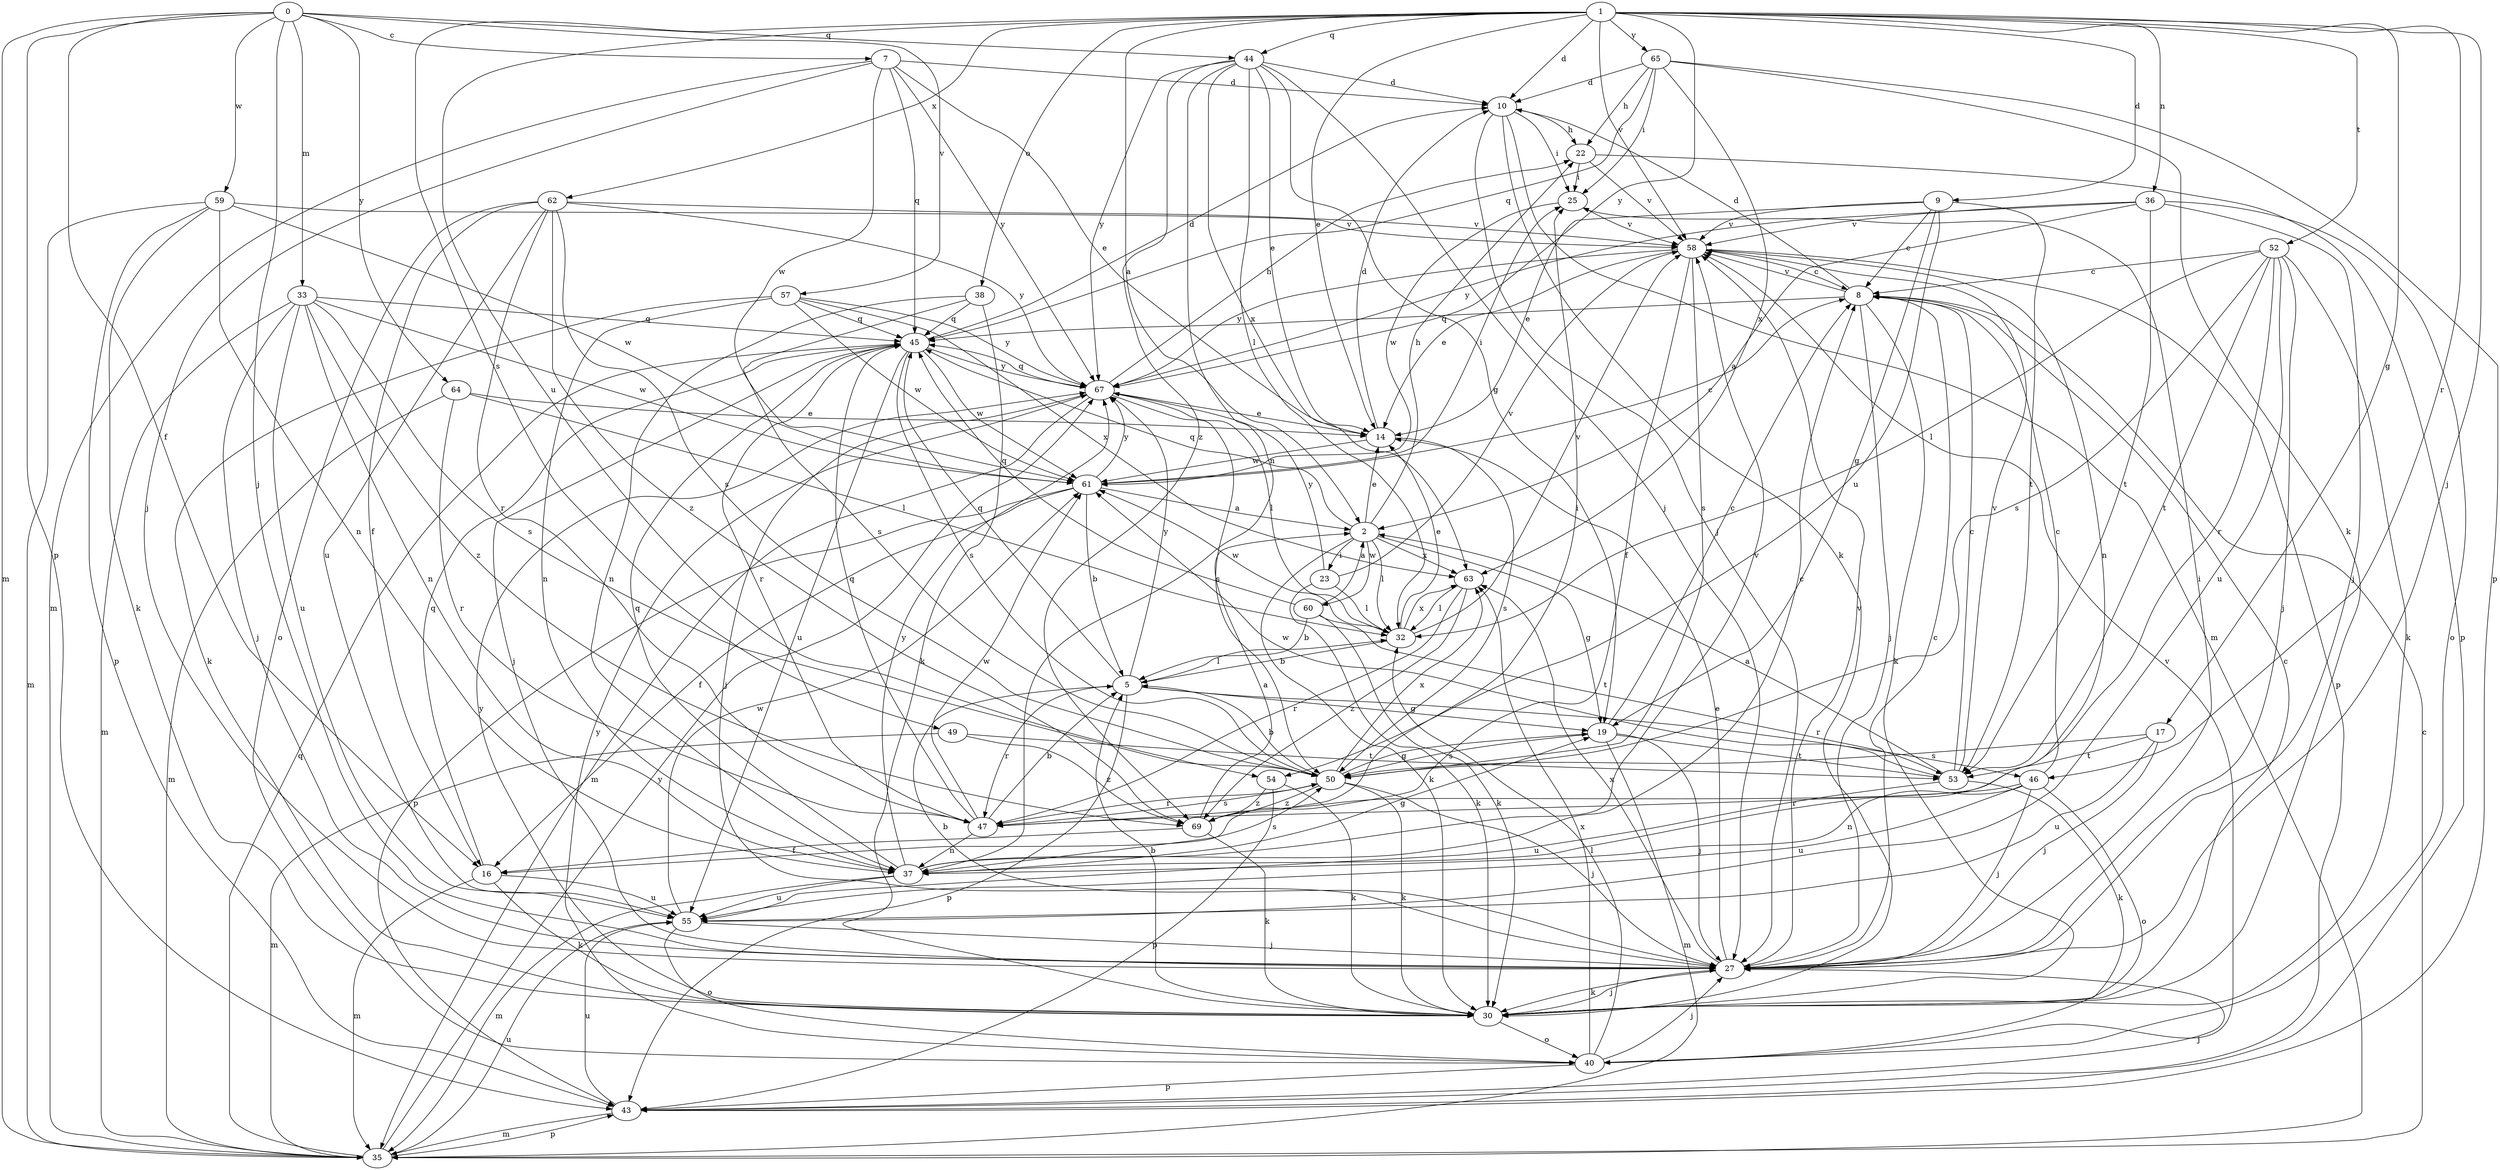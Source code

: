 strict digraph  {
0;
1;
2;
5;
7;
8;
9;
10;
14;
16;
17;
19;
22;
23;
25;
27;
30;
32;
33;
35;
36;
37;
38;
40;
43;
44;
45;
46;
47;
49;
50;
52;
53;
54;
55;
57;
58;
59;
60;
61;
62;
63;
64;
65;
67;
69;
0 -> 7  [label=c];
0 -> 16  [label=f];
0 -> 27  [label=j];
0 -> 33  [label=m];
0 -> 35  [label=m];
0 -> 43  [label=p];
0 -> 44  [label=q];
0 -> 57  [label=v];
0 -> 59  [label=w];
0 -> 64  [label=y];
1 -> 2  [label=a];
1 -> 9  [label=d];
1 -> 10  [label=d];
1 -> 14  [label=e];
1 -> 17  [label=g];
1 -> 27  [label=j];
1 -> 36  [label=n];
1 -> 38  [label=o];
1 -> 44  [label=q];
1 -> 46  [label=r];
1 -> 49  [label=s];
1 -> 52  [label=t];
1 -> 54  [label=u];
1 -> 58  [label=v];
1 -> 62  [label=x];
1 -> 65  [label=y];
1 -> 67  [label=y];
2 -> 14  [label=e];
2 -> 19  [label=g];
2 -> 22  [label=h];
2 -> 23  [label=i];
2 -> 30  [label=k];
2 -> 32  [label=l];
2 -> 45  [label=q];
2 -> 60  [label=w];
2 -> 63  [label=x];
5 -> 19  [label=g];
5 -> 32  [label=l];
5 -> 43  [label=p];
5 -> 45  [label=q];
5 -> 46  [label=r];
5 -> 47  [label=r];
5 -> 67  [label=y];
7 -> 10  [label=d];
7 -> 14  [label=e];
7 -> 27  [label=j];
7 -> 35  [label=m];
7 -> 45  [label=q];
7 -> 61  [label=w];
7 -> 67  [label=y];
8 -> 10  [label=d];
8 -> 27  [label=j];
8 -> 30  [label=k];
8 -> 45  [label=q];
8 -> 58  [label=v];
9 -> 8  [label=c];
9 -> 14  [label=e];
9 -> 19  [label=g];
9 -> 53  [label=t];
9 -> 54  [label=u];
9 -> 58  [label=v];
10 -> 22  [label=h];
10 -> 25  [label=i];
10 -> 27  [label=j];
10 -> 30  [label=k];
10 -> 35  [label=m];
14 -> 10  [label=d];
14 -> 50  [label=s];
14 -> 61  [label=w];
16 -> 30  [label=k];
16 -> 35  [label=m];
16 -> 45  [label=q];
16 -> 55  [label=u];
17 -> 27  [label=j];
17 -> 50  [label=s];
17 -> 53  [label=t];
17 -> 55  [label=u];
19 -> 8  [label=c];
19 -> 27  [label=j];
19 -> 35  [label=m];
19 -> 50  [label=s];
19 -> 53  [label=t];
22 -> 25  [label=i];
22 -> 43  [label=p];
22 -> 58  [label=v];
23 -> 30  [label=k];
23 -> 32  [label=l];
23 -> 58  [label=v];
23 -> 67  [label=y];
25 -> 58  [label=v];
25 -> 61  [label=w];
27 -> 5  [label=b];
27 -> 8  [label=c];
27 -> 14  [label=e];
27 -> 25  [label=i];
27 -> 30  [label=k];
27 -> 58  [label=v];
27 -> 63  [label=x];
30 -> 5  [label=b];
30 -> 8  [label=c];
30 -> 27  [label=j];
30 -> 40  [label=o];
30 -> 67  [label=y];
32 -> 5  [label=b];
32 -> 14  [label=e];
32 -> 58  [label=v];
32 -> 61  [label=w];
32 -> 63  [label=x];
33 -> 27  [label=j];
33 -> 35  [label=m];
33 -> 37  [label=n];
33 -> 45  [label=q];
33 -> 50  [label=s];
33 -> 55  [label=u];
33 -> 61  [label=w];
33 -> 69  [label=z];
35 -> 8  [label=c];
35 -> 43  [label=p];
35 -> 45  [label=q];
35 -> 55  [label=u];
35 -> 67  [label=y];
36 -> 2  [label=a];
36 -> 27  [label=j];
36 -> 40  [label=o];
36 -> 53  [label=t];
36 -> 58  [label=v];
36 -> 67  [label=y];
37 -> 8  [label=c];
37 -> 19  [label=g];
37 -> 35  [label=m];
37 -> 45  [label=q];
37 -> 50  [label=s];
37 -> 55  [label=u];
37 -> 58  [label=v];
37 -> 67  [label=y];
38 -> 30  [label=k];
38 -> 37  [label=n];
38 -> 45  [label=q];
38 -> 50  [label=s];
40 -> 27  [label=j];
40 -> 32  [label=l];
40 -> 43  [label=p];
40 -> 58  [label=v];
40 -> 63  [label=x];
40 -> 67  [label=y];
43 -> 27  [label=j];
43 -> 35  [label=m];
43 -> 55  [label=u];
44 -> 10  [label=d];
44 -> 14  [label=e];
44 -> 19  [label=g];
44 -> 27  [label=j];
44 -> 32  [label=l];
44 -> 37  [label=n];
44 -> 63  [label=x];
44 -> 67  [label=y];
44 -> 69  [label=z];
45 -> 10  [label=d];
45 -> 27  [label=j];
45 -> 47  [label=r];
45 -> 50  [label=s];
45 -> 55  [label=u];
45 -> 61  [label=w];
45 -> 67  [label=y];
46 -> 8  [label=c];
46 -> 27  [label=j];
46 -> 37  [label=n];
46 -> 40  [label=o];
46 -> 47  [label=r];
46 -> 55  [label=u];
47 -> 5  [label=b];
47 -> 37  [label=n];
47 -> 45  [label=q];
47 -> 50  [label=s];
47 -> 61  [label=w];
49 -> 35  [label=m];
49 -> 53  [label=t];
49 -> 69  [label=z];
50 -> 5  [label=b];
50 -> 19  [label=g];
50 -> 27  [label=j];
50 -> 30  [label=k];
50 -> 47  [label=r];
50 -> 63  [label=x];
50 -> 69  [label=z];
52 -> 8  [label=c];
52 -> 27  [label=j];
52 -> 30  [label=k];
52 -> 32  [label=l];
52 -> 47  [label=r];
52 -> 50  [label=s];
52 -> 53  [label=t];
52 -> 55  [label=u];
53 -> 2  [label=a];
53 -> 8  [label=c];
53 -> 30  [label=k];
53 -> 55  [label=u];
53 -> 58  [label=v];
53 -> 61  [label=w];
54 -> 30  [label=k];
54 -> 43  [label=p];
54 -> 69  [label=z];
55 -> 27  [label=j];
55 -> 40  [label=o];
55 -> 61  [label=w];
57 -> 30  [label=k];
57 -> 37  [label=n];
57 -> 45  [label=q];
57 -> 61  [label=w];
57 -> 63  [label=x];
57 -> 67  [label=y];
58 -> 8  [label=c];
58 -> 14  [label=e];
58 -> 16  [label=f];
58 -> 37  [label=n];
58 -> 43  [label=p];
58 -> 50  [label=s];
58 -> 67  [label=y];
59 -> 30  [label=k];
59 -> 35  [label=m];
59 -> 37  [label=n];
59 -> 43  [label=p];
59 -> 58  [label=v];
59 -> 61  [label=w];
60 -> 2  [label=a];
60 -> 5  [label=b];
60 -> 30  [label=k];
60 -> 45  [label=q];
60 -> 53  [label=t];
61 -> 2  [label=a];
61 -> 5  [label=b];
61 -> 8  [label=c];
61 -> 16  [label=f];
61 -> 25  [label=i];
61 -> 43  [label=p];
61 -> 67  [label=y];
62 -> 16  [label=f];
62 -> 40  [label=o];
62 -> 47  [label=r];
62 -> 50  [label=s];
62 -> 55  [label=u];
62 -> 58  [label=v];
62 -> 67  [label=y];
62 -> 69  [label=z];
63 -> 32  [label=l];
63 -> 47  [label=r];
63 -> 69  [label=z];
64 -> 14  [label=e];
64 -> 32  [label=l];
64 -> 35  [label=m];
64 -> 47  [label=r];
65 -> 10  [label=d];
65 -> 22  [label=h];
65 -> 25  [label=i];
65 -> 30  [label=k];
65 -> 43  [label=p];
65 -> 45  [label=q];
65 -> 63  [label=x];
67 -> 14  [label=e];
67 -> 22  [label=h];
67 -> 27  [label=j];
67 -> 32  [label=l];
67 -> 35  [label=m];
67 -> 45  [label=q];
67 -> 50  [label=s];
69 -> 2  [label=a];
69 -> 16  [label=f];
69 -> 25  [label=i];
69 -> 30  [label=k];
}

